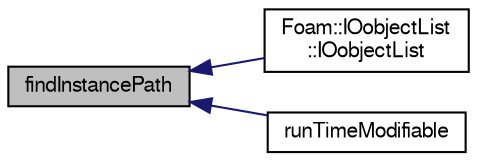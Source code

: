 digraph "findInstancePath"
{
  bgcolor="transparent";
  edge [fontname="FreeSans",fontsize="10",labelfontname="FreeSans",labelfontsize="10"];
  node [fontname="FreeSans",fontsize="10",shape=record];
  rankdir="LR";
  Node13965 [label="findInstancePath",height=0.2,width=0.4,color="black", fillcolor="grey75", style="filled", fontcolor="black"];
  Node13965 -> Node13966 [dir="back",color="midnightblue",fontsize="10",style="solid",fontname="FreeSans"];
  Node13966 [label="Foam::IOobjectList\l::IOobjectList",height=0.2,width=0.4,color="black",URL="$a26146.html#a362bee51d5e6fb07204e8461395f1dc2",tooltip="Construct from objectRegistry and instance path. "];
  Node13965 -> Node13967 [dir="back",color="midnightblue",fontsize="10",style="solid",fontname="FreeSans"];
  Node13967 [label="runTimeModifiable",height=0.2,width=0.4,color="black",URL="$a26350.html#a6b0d82b6a40b7f9c7627d6ccffd54c82",tooltip="Supports re-reading. "];
}
